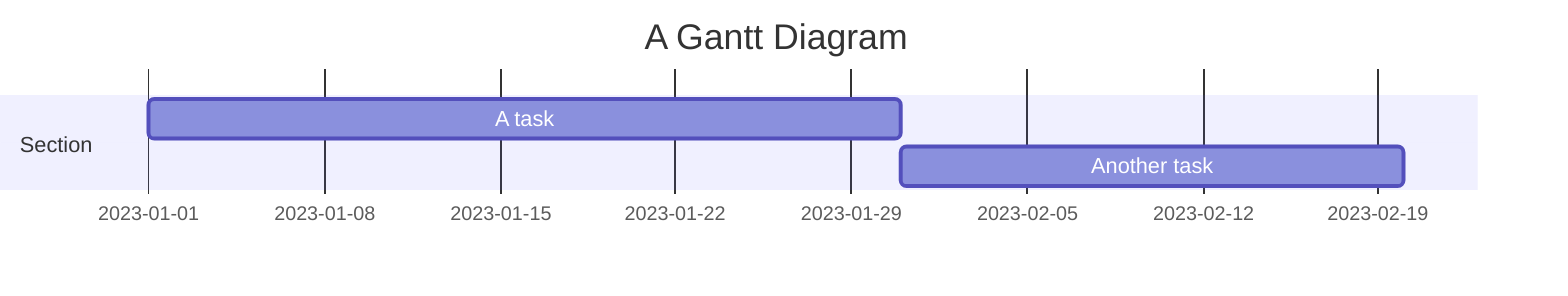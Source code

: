 gantt
    title A Gantt Diagram
    dateFormat  YYYY-MM-DD
    section Section
    A task           :a1, 2023-01-01, 30d
    Another task     :after a1  , 20d